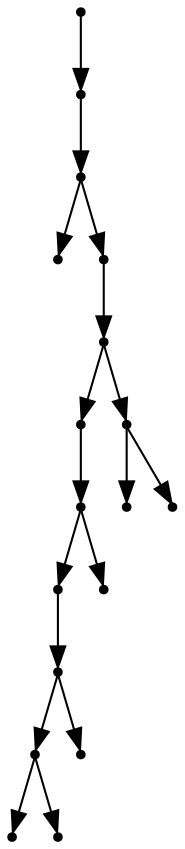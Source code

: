 digraph {
  17 [shape=point];
  16 [shape=point];
  15 [shape=point];
  0 [shape=point];
  14 [shape=point];
  13 [shape=point];
  9 [shape=point];
  8 [shape=point];
  6 [shape=point];
  5 [shape=point];
  3 [shape=point];
  1 [shape=point];
  2 [shape=point];
  4 [shape=point];
  7 [shape=point];
  12 [shape=point];
  10 [shape=point];
  11 [shape=point];
17 -> 16;
16 -> 15;
15 -> 0;
15 -> 14;
14 -> 13;
13 -> 9;
9 -> 8;
8 -> 6;
6 -> 5;
5 -> 3;
3 -> 1;
3 -> 2;
5 -> 4;
8 -> 7;
13 -> 12;
12 -> 10;
12 -> 11;
}
